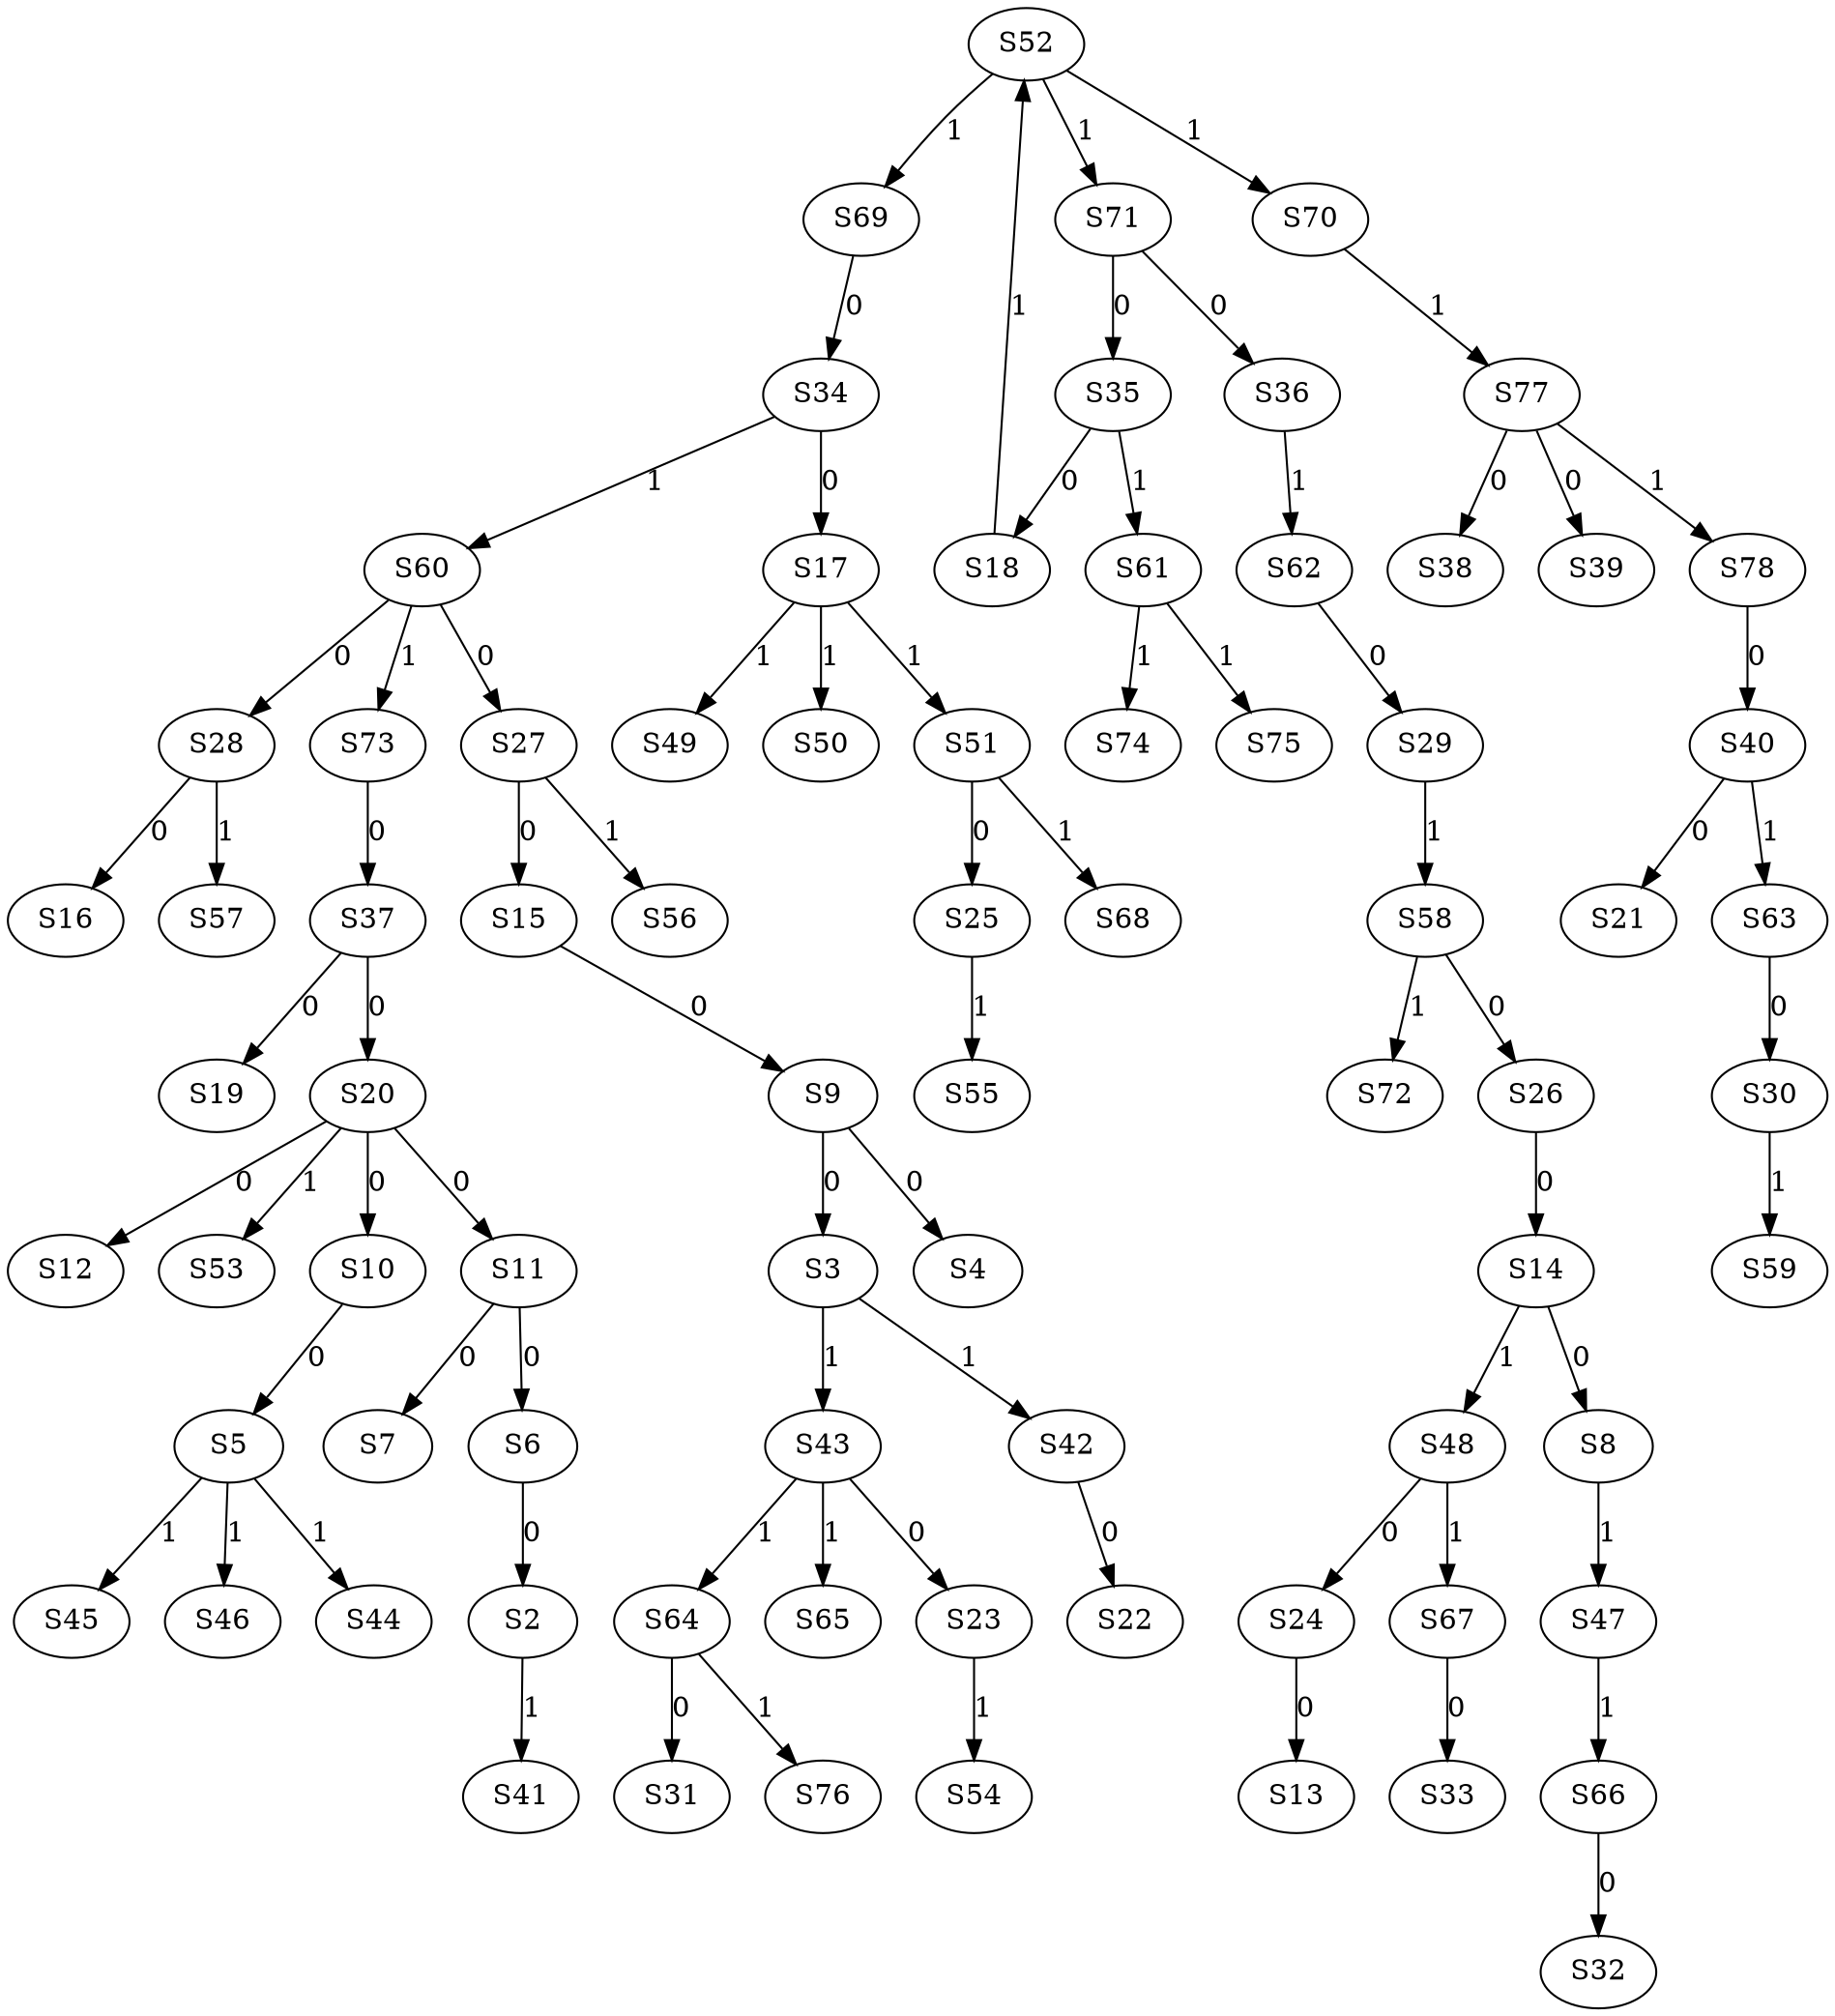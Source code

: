 strict digraph {
	S6 -> S2 [ label = 0 ];
	S9 -> S3 [ label = 0 ];
	S9 -> S4 [ label = 0 ];
	S10 -> S5 [ label = 0 ];
	S11 -> S6 [ label = 0 ];
	S11 -> S7 [ label = 0 ];
	S14 -> S8 [ label = 0 ];
	S15 -> S9 [ label = 0 ];
	S20 -> S10 [ label = 0 ];
	S20 -> S11 [ label = 0 ];
	S20 -> S12 [ label = 0 ];
	S24 -> S13 [ label = 0 ];
	S26 -> S14 [ label = 0 ];
	S27 -> S15 [ label = 0 ];
	S28 -> S16 [ label = 0 ];
	S34 -> S17 [ label = 0 ];
	S35 -> S18 [ label = 0 ];
	S37 -> S19 [ label = 0 ];
	S37 -> S20 [ label = 0 ];
	S40 -> S21 [ label = 0 ];
	S42 -> S22 [ label = 0 ];
	S43 -> S23 [ label = 0 ];
	S48 -> S24 [ label = 0 ];
	S51 -> S25 [ label = 0 ];
	S58 -> S26 [ label = 0 ];
	S60 -> S27 [ label = 0 ];
	S60 -> S28 [ label = 0 ];
	S62 -> S29 [ label = 0 ];
	S63 -> S30 [ label = 0 ];
	S64 -> S31 [ label = 0 ];
	S66 -> S32 [ label = 0 ];
	S67 -> S33 [ label = 0 ];
	S69 -> S34 [ label = 0 ];
	S71 -> S35 [ label = 0 ];
	S71 -> S36 [ label = 0 ];
	S73 -> S37 [ label = 0 ];
	S77 -> S38 [ label = 0 ];
	S77 -> S39 [ label = 0 ];
	S78 -> S40 [ label = 0 ];
	S2 -> S41 [ label = 1 ];
	S3 -> S42 [ label = 1 ];
	S3 -> S43 [ label = 1 ];
	S5 -> S44 [ label = 1 ];
	S5 -> S45 [ label = 1 ];
	S5 -> S46 [ label = 1 ];
	S8 -> S47 [ label = 1 ];
	S14 -> S48 [ label = 1 ];
	S17 -> S49 [ label = 1 ];
	S17 -> S50 [ label = 1 ];
	S17 -> S51 [ label = 1 ];
	S18 -> S52 [ label = 1 ];
	S20 -> S53 [ label = 1 ];
	S23 -> S54 [ label = 1 ];
	S25 -> S55 [ label = 1 ];
	S27 -> S56 [ label = 1 ];
	S28 -> S57 [ label = 1 ];
	S29 -> S58 [ label = 1 ];
	S30 -> S59 [ label = 1 ];
	S34 -> S60 [ label = 1 ];
	S35 -> S61 [ label = 1 ];
	S36 -> S62 [ label = 1 ];
	S40 -> S63 [ label = 1 ];
	S43 -> S64 [ label = 1 ];
	S43 -> S65 [ label = 1 ];
	S47 -> S66 [ label = 1 ];
	S48 -> S67 [ label = 1 ];
	S51 -> S68 [ label = 1 ];
	S52 -> S69 [ label = 1 ];
	S52 -> S70 [ label = 1 ];
	S52 -> S71 [ label = 1 ];
	S58 -> S72 [ label = 1 ];
	S60 -> S73 [ label = 1 ];
	S61 -> S74 [ label = 1 ];
	S61 -> S75 [ label = 1 ];
	S64 -> S76 [ label = 1 ];
	S70 -> S77 [ label = 1 ];
	S77 -> S78 [ label = 1 ];
}